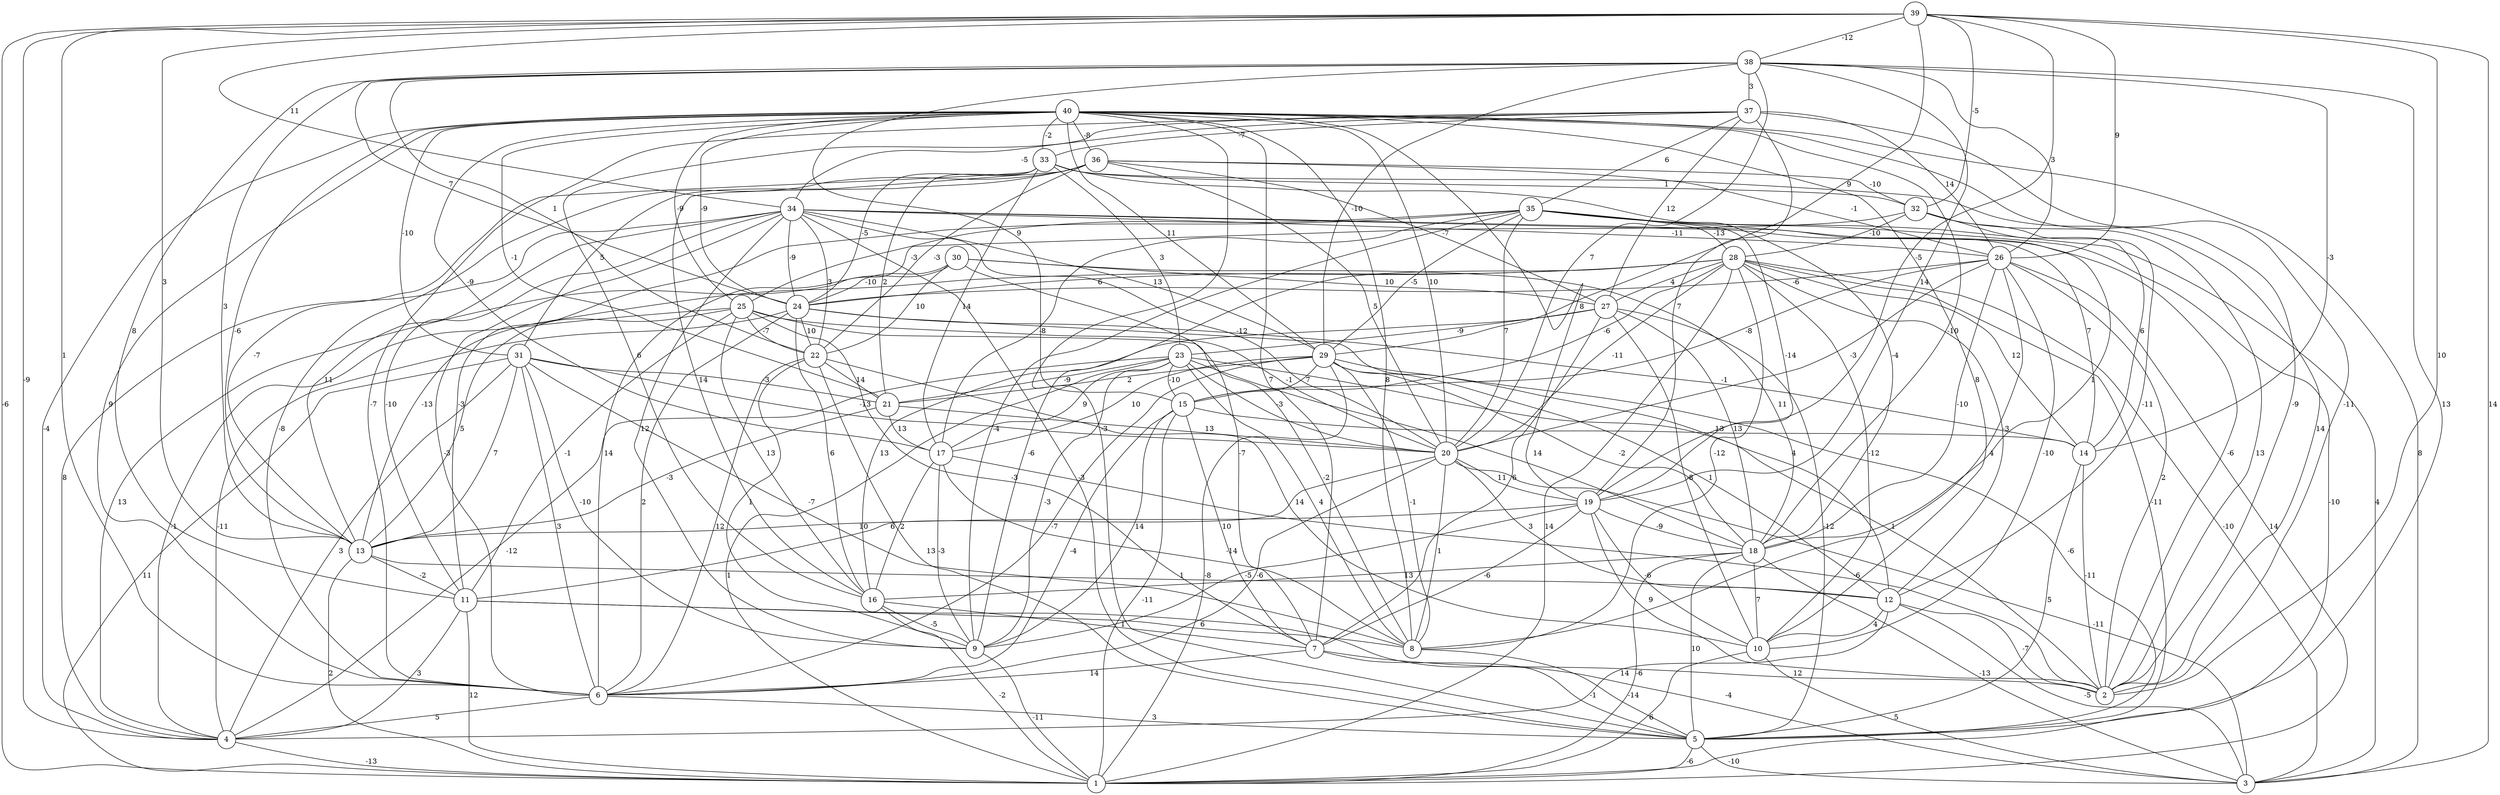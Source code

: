 graph { 
	 fontname="Helvetica,Arial,sans-serif" 
	 node [shape = circle]; 
	 40 -- 2 [label = "-9"];
	 40 -- 3 [label = "8"];
	 40 -- 4 [label = "-4"];
	 40 -- 5 [label = "-3"];
	 40 -- 6 [label = "9"];
	 40 -- 7 [label = "7"];
	 40 -- 8 [label = "8"];
	 40 -- 10 [label = "8"];
	 40 -- 13 [label = "-6"];
	 40 -- 17 [label = "-9"];
	 40 -- 18 [label = "-10"];
	 40 -- 19 [label = "8"];
	 40 -- 20 [label = "10"];
	 40 -- 21 [label = "-1"];
	 40 -- 24 [label = "-9"];
	 40 -- 25 [label = "-9"];
	 40 -- 29 [label = "11"];
	 40 -- 31 [label = "-10"];
	 40 -- 33 [label = "-2"];
	 40 -- 36 [label = "-8"];
	 39 -- 1 [label = "-6"];
	 39 -- 2 [label = "10"];
	 39 -- 3 [label = "14"];
	 39 -- 4 [label = "-9"];
	 39 -- 6 [label = "1"];
	 39 -- 13 [label = "3"];
	 39 -- 19 [label = "-5"];
	 39 -- 26 [label = "9"];
	 39 -- 29 [label = "9"];
	 39 -- 32 [label = "-5"];
	 39 -- 34 [label = "11"];
	 39 -- 38 [label = "-12"];
	 38 -- 5 [label = "13"];
	 38 -- 11 [label = "8"];
	 38 -- 13 [label = "3"];
	 38 -- 14 [label = "-3"];
	 38 -- 15 [label = "9"];
	 38 -- 19 [label = "14"];
	 38 -- 20 [label = "7"];
	 38 -- 22 [label = "1"];
	 38 -- 24 [label = "7"];
	 38 -- 26 [label = "3"];
	 38 -- 29 [label = "-10"];
	 38 -- 37 [label = "3"];
	 37 -- 2 [label = "-11"];
	 37 -- 6 [label = "-7"];
	 37 -- 16 [label = "6"];
	 37 -- 19 [label = "7"];
	 37 -- 26 [label = "14"];
	 37 -- 27 [label = "12"];
	 37 -- 33 [label = "-7"];
	 37 -- 34 [label = "-5"];
	 37 -- 35 [label = "6"];
	 36 -- 6 [label = "-8"];
	 36 -- 16 [label = "14"];
	 36 -- 20 [label = "5"];
	 36 -- 22 [label = "-3"];
	 36 -- 26 [label = "-1"];
	 36 -- 27 [label = "-7"];
	 36 -- 31 [label = "5"];
	 36 -- 32 [label = "-10"];
	 35 -- 1 [label = "-10"];
	 35 -- 3 [label = "4"];
	 35 -- 9 [label = "-4"];
	 35 -- 11 [label = "-3"];
	 35 -- 17 [label = "-8"];
	 35 -- 18 [label = "1"];
	 35 -- 19 [label = "-14"];
	 35 -- 20 [label = "7"];
	 35 -- 25 [label = "-3"];
	 35 -- 28 [label = "-13"];
	 35 -- 29 [label = "-5"];
	 34 -- 2 [label = "-6"];
	 34 -- 4 [label = "8"];
	 34 -- 5 [label = "-3"];
	 34 -- 6 [label = "-3"];
	 34 -- 9 [label = "12"];
	 34 -- 11 [label = "-10"];
	 34 -- 13 [label = "11"];
	 34 -- 14 [label = "7"];
	 34 -- 20 [label = "-12"];
	 34 -- 22 [label = "3"];
	 34 -- 24 [label = "-9"];
	 34 -- 26 [label = "-11"];
	 34 -- 29 [label = "13"];
	 33 -- 2 [label = "14"];
	 33 -- 13 [label = "-7"];
	 33 -- 17 [label = "14"];
	 33 -- 18 [label = "-4"];
	 33 -- 21 [label = "2"];
	 33 -- 23 [label = "3"];
	 33 -- 24 [label = "-5"];
	 33 -- 32 [label = "1"];
	 32 -- 2 [label = "13"];
	 32 -- 6 [label = "14"];
	 32 -- 12 [label = "-11"];
	 32 -- 14 [label = "6"];
	 32 -- 28 [label = "-10"];
	 31 -- 1 [label = "11"];
	 31 -- 4 [label = "3"];
	 31 -- 6 [label = "3"];
	 31 -- 8 [label = "-7"];
	 31 -- 9 [label = "-10"];
	 31 -- 13 [label = "7"];
	 31 -- 20 [label = "-13"];
	 31 -- 21 [label = "-3"];
	 30 -- 4 [label = "13"];
	 30 -- 7 [label = "-7"];
	 30 -- 18 [label = "11"];
	 30 -- 22 [label = "10"];
	 30 -- 24 [label = "-10"];
	 30 -- 27 [label = "10"];
	 29 -- 1 [label = "-8"];
	 29 -- 5 [label = "-6"];
	 29 -- 6 [label = "-7"];
	 29 -- 8 [label = "-1"];
	 29 -- 12 [label = "1"];
	 29 -- 15 [label = "7"];
	 29 -- 17 [label = "10"];
	 29 -- 18 [label = "-2"];
	 29 -- 21 [label = "2"];
	 28 -- 1 [label = "14"];
	 28 -- 3 [label = "-10"];
	 28 -- 5 [label = "-11"];
	 28 -- 8 [label = "-12"];
	 28 -- 9 [label = "-6"];
	 28 -- 10 [label = "-12"];
	 28 -- 12 [label = "-3"];
	 28 -- 13 [label = "-13"];
	 28 -- 14 [label = "12"];
	 28 -- 15 [label = "-6"];
	 28 -- 20 [label = "-11"];
	 28 -- 24 [label = "6"];
	 28 -- 27 [label = "4"];
	 27 -- 5 [label = "-12"];
	 27 -- 7 [label = "6"];
	 27 -- 10 [label = "-8"];
	 27 -- 16 [label = "13"];
	 27 -- 18 [label = "13"];
	 27 -- 23 [label = "-9"];
	 26 -- 1 [label = "14"];
	 26 -- 2 [label = "2"];
	 26 -- 8 [label = "4"];
	 26 -- 10 [label = "-10"];
	 26 -- 15 [label = "-8"];
	 26 -- 18 [label = "-10"];
	 26 -- 20 [label = "-3"];
	 26 -- 24 [label = "-6"];
	 25 -- 4 [label = "-1"];
	 25 -- 7 [label = "-3"];
	 25 -- 8 [label = "-2"];
	 25 -- 11 [label = "-1"];
	 25 -- 13 [label = "5"];
	 25 -- 16 [label = "13"];
	 25 -- 20 [label = "-1"];
	 25 -- 22 [label = "-7"];
	 24 -- 4 [label = "-11"];
	 24 -- 6 [label = "2"];
	 24 -- 12 [label = "4"];
	 24 -- 14 [label = "-1"];
	 24 -- 16 [label = "6"];
	 24 -- 22 [label = "10"];
	 23 -- 1 [label = "1"];
	 23 -- 2 [label = "1"];
	 23 -- 4 [label = "-12"];
	 23 -- 8 [label = "4"];
	 23 -- 9 [label = "-3"];
	 23 -- 15 [label = "-10"];
	 23 -- 17 [label = "9"];
	 23 -- 18 [label = "14"];
	 23 -- 20 [label = "-3"];
	 23 -- 21 [label = "-9"];
	 22 -- 5 [label = "13"];
	 22 -- 6 [label = "12"];
	 22 -- 9 [label = "1"];
	 22 -- 10 [label = "14"];
	 22 -- 21 [label = "14"];
	 21 -- 13 [label = "-3"];
	 21 -- 17 [label = "13"];
	 21 -- 20 [label = "13"];
	 20 -- 3 [label = "-11"];
	 20 -- 6 [label = "-6"];
	 20 -- 8 [label = "1"];
	 20 -- 11 [label = "6"];
	 20 -- 12 [label = "3"];
	 20 -- 19 [label = "11"];
	 19 -- 2 [label = "9"];
	 19 -- 7 [label = "-6"];
	 19 -- 9 [label = "-5"];
	 19 -- 10 [label = "-6"];
	 19 -- 13 [label = "10"];
	 19 -- 18 [label = "-9"];
	 18 -- 1 [label = "-6"];
	 18 -- 3 [label = "-13"];
	 18 -- 5 [label = "10"];
	 18 -- 10 [label = "7"];
	 18 -- 16 [label = "13"];
	 17 -- 2 [label = "-6"];
	 17 -- 8 [label = "-14"];
	 17 -- 9 [label = "-3"];
	 17 -- 16 [label = "2"];
	 16 -- 1 [label = "-2"];
	 16 -- 7 [label = "1"];
	 16 -- 9 [label = "-5"];
	 15 -- 1 [label = "-11"];
	 15 -- 6 [label = "-4"];
	 15 -- 7 [label = "10"];
	 15 -- 9 [label = "14"];
	 15 -- 14 [label = "13"];
	 14 -- 2 [label = "-11"];
	 14 -- 5 [label = "5"];
	 13 -- 1 [label = "2"];
	 13 -- 11 [label = "-2"];
	 13 -- 12 [label = "1"];
	 12 -- 2 [label = "-7"];
	 12 -- 3 [label = "-5"];
	 12 -- 4 [label = "14"];
	 12 -- 10 [label = "4"];
	 11 -- 1 [label = "12"];
	 11 -- 3 [label = "-4"];
	 11 -- 4 [label = "3"];
	 11 -- 8 [label = "6"];
	 10 -- 1 [label = "6"];
	 10 -- 3 [label = "5"];
	 9 -- 1 [label = "-11"];
	 8 -- 5 [label = "-14"];
	 7 -- 2 [label = "12"];
	 7 -- 5 [label = "-1"];
	 7 -- 6 [label = "14"];
	 6 -- 4 [label = "5"];
	 6 -- 5 [label = "3"];
	 5 -- 1 [label = "-6"];
	 5 -- 3 [label = "-10"];
	 4 -- 1 [label = "-13"];
	 1;
	 2;
	 3;
	 4;
	 5;
	 6;
	 7;
	 8;
	 9;
	 10;
	 11;
	 12;
	 13;
	 14;
	 15;
	 16;
	 17;
	 18;
	 19;
	 20;
	 21;
	 22;
	 23;
	 24;
	 25;
	 26;
	 27;
	 28;
	 29;
	 30;
	 31;
	 32;
	 33;
	 34;
	 35;
	 36;
	 37;
	 38;
	 39;
	 40;
}
